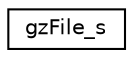 digraph "类继承关系图"
{
  edge [fontname="Helvetica",fontsize="10",labelfontname="Helvetica",labelfontsize="10"];
  node [fontname="Helvetica",fontsize="10",shape=record];
  rankdir="LR";
  Node0 [label="gzFile_s",height=0.2,width=0.4,color="black", fillcolor="white", style="filled",URL="$structgz_file__s.html"];
}
